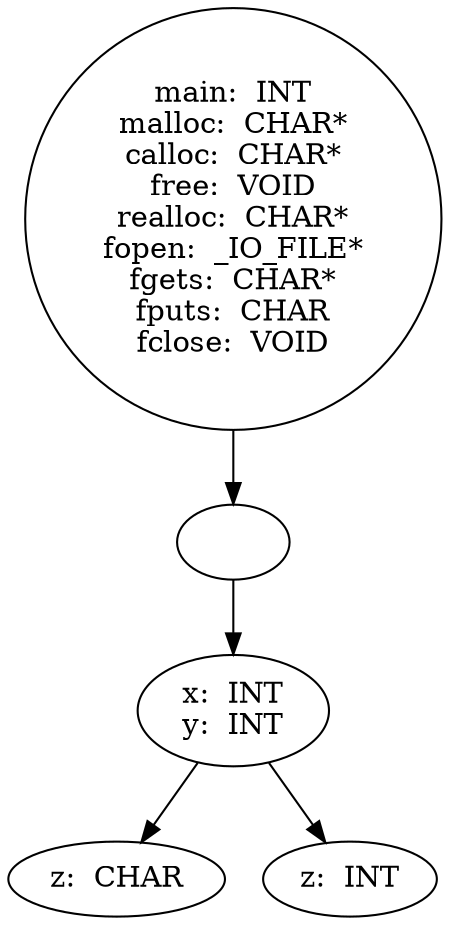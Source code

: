 digraph AST {
  "135951639647312" [label="main:  INT
malloc:  CHAR*
calloc:  CHAR*
free:  VOID
realloc:  CHAR*
fopen:  _IO_FILE*
fgets:  CHAR*
fputs:  CHAR
fclose:  VOID"];
  "135951639647312" -> "135951639650816";
  "135951639650816" [label=""];
  "135951639650816" -> "135951639655952";
  "135951639655952" [label="x:  INT
y:  INT"];
  "135951639655952" -> "135951639646208";
  "135951639655952" -> "135951639651104";
  "135951639646208" [label="z:  CHAR"];
  "135951639651104" [label="z:  INT"];
}
